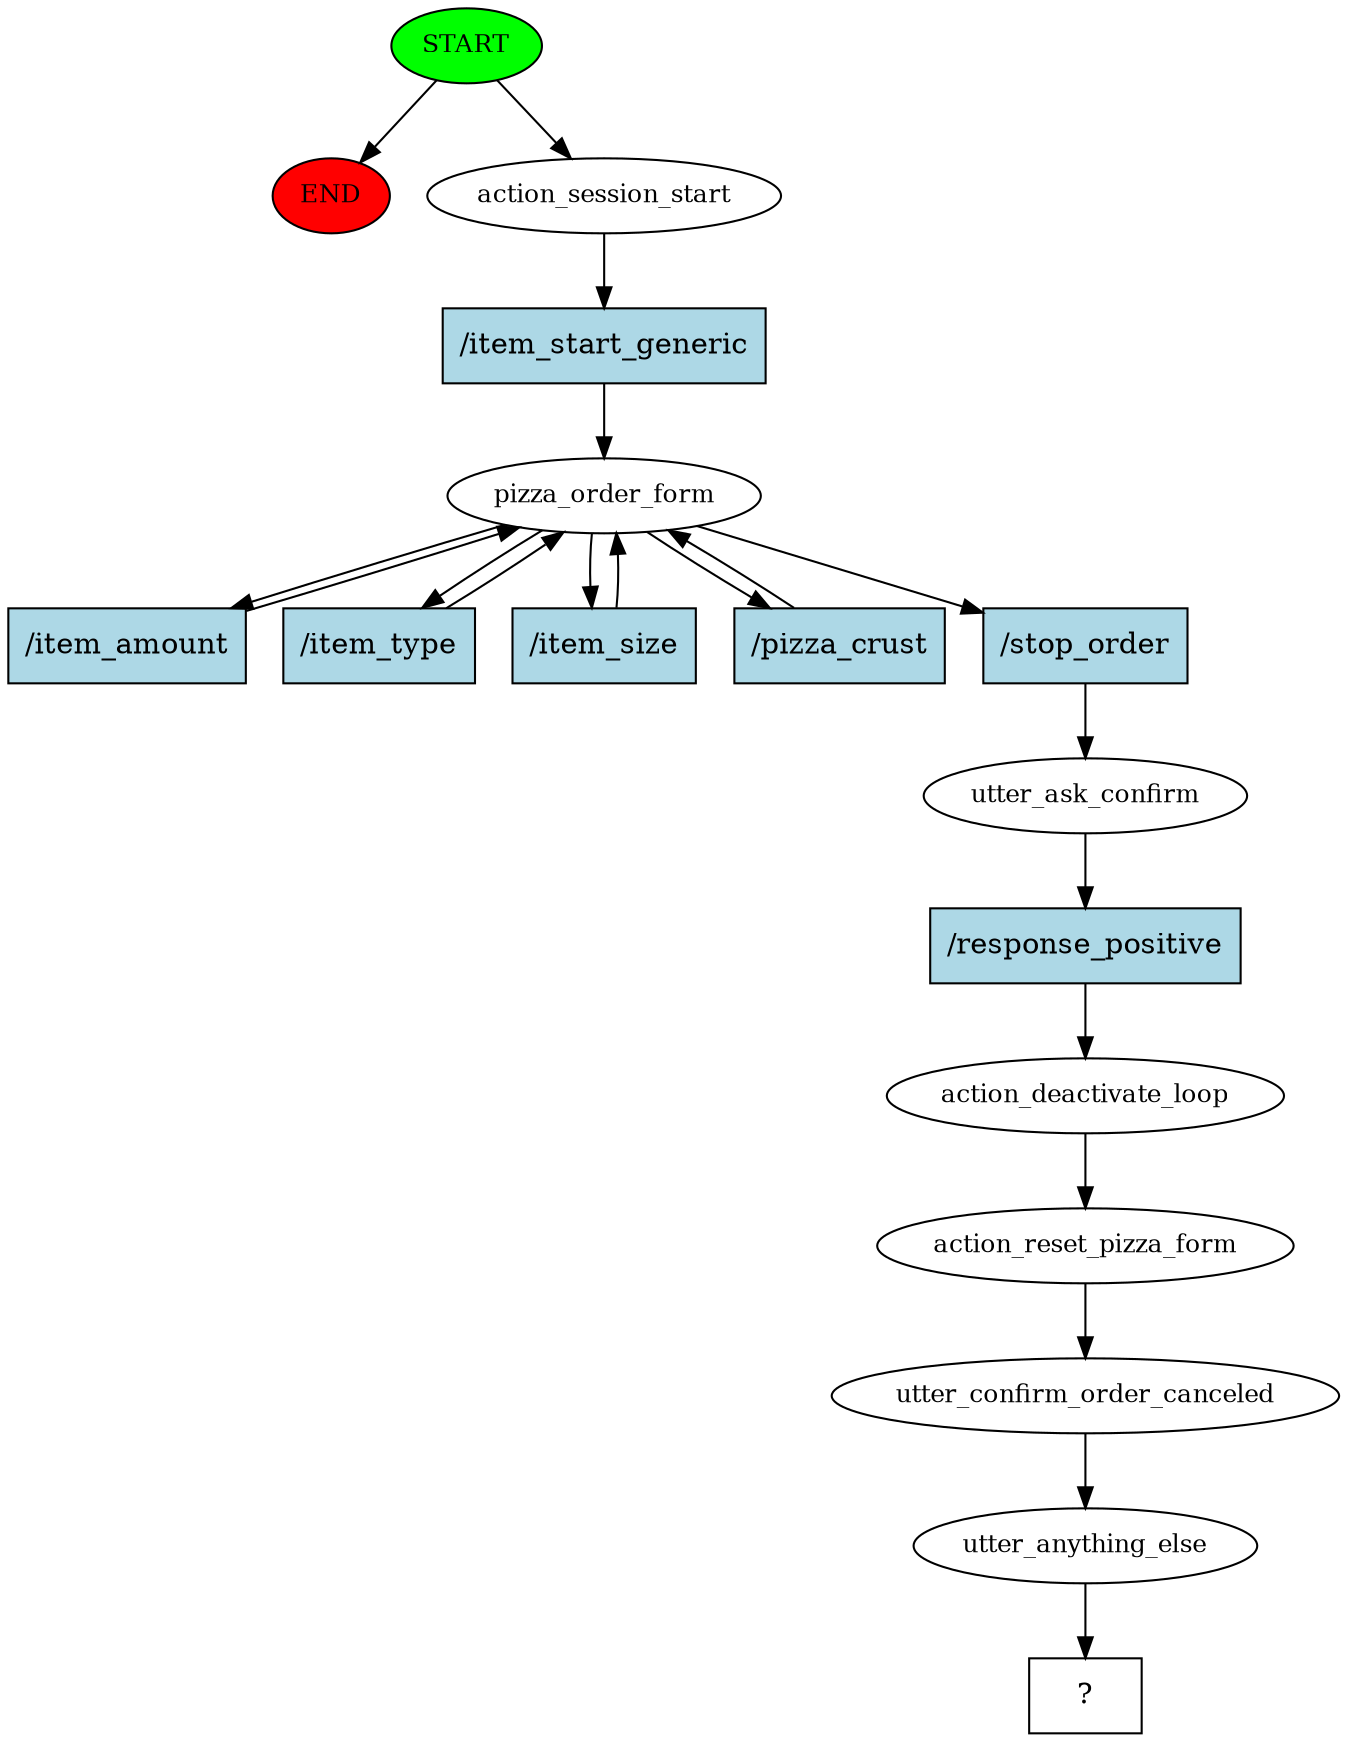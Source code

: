 digraph  {
0 [class="start active", fillcolor=green, fontsize=12, label=START, style=filled];
"-1" [class=end, fillcolor=red, fontsize=12, label=END, style=filled];
1 [class=active, fontsize=12, label=action_session_start];
2 [class=active, fontsize=12, label=pizza_order_form];
7 [class=active, fontsize=12, label=utter_ask_confirm];
8 [class=active, fontsize=12, label=action_deactivate_loop];
9 [class=active, fontsize=12, label=action_reset_pizza_form];
10 [class=active, fontsize=12, label=utter_confirm_order_canceled];
11 [class=active, fontsize=12, label=utter_anything_else];
12 [class="intent dashed active", label="  ?  ", shape=rect];
13 [class="intent active", fillcolor=lightblue, label="/item_start_generic", shape=rect, style=filled];
14 [class="intent active", fillcolor=lightblue, label="/item_amount", shape=rect, style=filled];
15 [class="intent active", fillcolor=lightblue, label="/item_type", shape=rect, style=filled];
16 [class="intent active", fillcolor=lightblue, label="/item_size", shape=rect, style=filled];
17 [class="intent active", fillcolor=lightblue, label="/pizza_crust", shape=rect, style=filled];
18 [class="intent active", fillcolor=lightblue, label="/stop_order", shape=rect, style=filled];
19 [class="intent active", fillcolor=lightblue, label="/response_positive", shape=rect, style=filled];
0 -> "-1"  [class="", key=NONE, label=""];
0 -> 1  [class=active, key=NONE, label=""];
1 -> 13  [class=active, key=0];
2 -> 14  [class=active, key=0];
2 -> 15  [class=active, key=0];
2 -> 16  [class=active, key=0];
2 -> 17  [class=active, key=0];
2 -> 18  [class=active, key=0];
7 -> 19  [class=active, key=0];
8 -> 9  [class=active, key=NONE, label=""];
9 -> 10  [class=active, key=NONE, label=""];
10 -> 11  [class=active, key=NONE, label=""];
11 -> 12  [class=active, key=NONE, label=""];
13 -> 2  [class=active, key=0];
14 -> 2  [class=active, key=0];
15 -> 2  [class=active, key=0];
16 -> 2  [class=active, key=0];
17 -> 2  [class=active, key=0];
18 -> 7  [class=active, key=0];
19 -> 8  [class=active, key=0];
}
